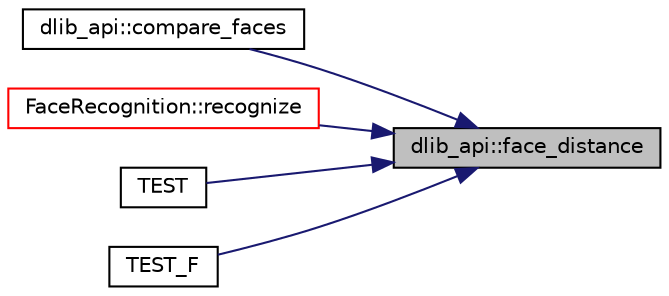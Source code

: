 digraph "dlib_api::face_distance"
{
 // LATEX_PDF_SIZE
  edge [fontname="Helvetica",fontsize="10",labelfontname="Helvetica",labelfontsize="10"];
  node [fontname="Helvetica",fontsize="10",shape=record];
  rankdir="RL";
  Node1 [label="dlib_api::face_distance",height=0.2,width=0.4,color="black", fillcolor="grey75", style="filled", fontcolor="black",tooltip=" "];
  Node1 -> Node2 [dir="back",color="midnightblue",fontsize="10",style="solid",fontname="Helvetica"];
  Node2 [label="dlib_api::compare_faces",height=0.2,width=0.4,color="black", fillcolor="white", style="filled",URL="$namespacedlib__api.html#ac0f0c401c58a7a922eb6c3414e64e1b8",tooltip=" "];
  Node1 -> Node3 [dir="back",color="midnightblue",fontsize="10",style="solid",fontname="Helvetica"];
  Node3 [label="FaceRecognition::recognize",height=0.2,width=0.4,color="red", fillcolor="white", style="filled",URL="$class_face_recognition.html#a6b09c1e615b11e94b621919cc52b846d",tooltip=" "];
  Node1 -> Node11 [dir="back",color="midnightblue",fontsize="10",style="solid",fontname="Helvetica"];
  Node11 [label="TEST",height=0.2,width=0.4,color="black", fillcolor="white", style="filled",URL="$person__recognition__tests_8cpp.html#a9e4a50a62dc88821c47ca1135fa028cf",tooltip=" "];
  Node1 -> Node12 [dir="back",color="midnightblue",fontsize="10",style="solid",fontname="Helvetica"];
  Node12 [label="TEST_F",height=0.2,width=0.4,color="black", fillcolor="white", style="filled",URL="$scaled__face__similarity__tests_8cpp.html#a4b20c3bbe8d8aeabc96e6eec881fda73",tooltip=" "];
}
